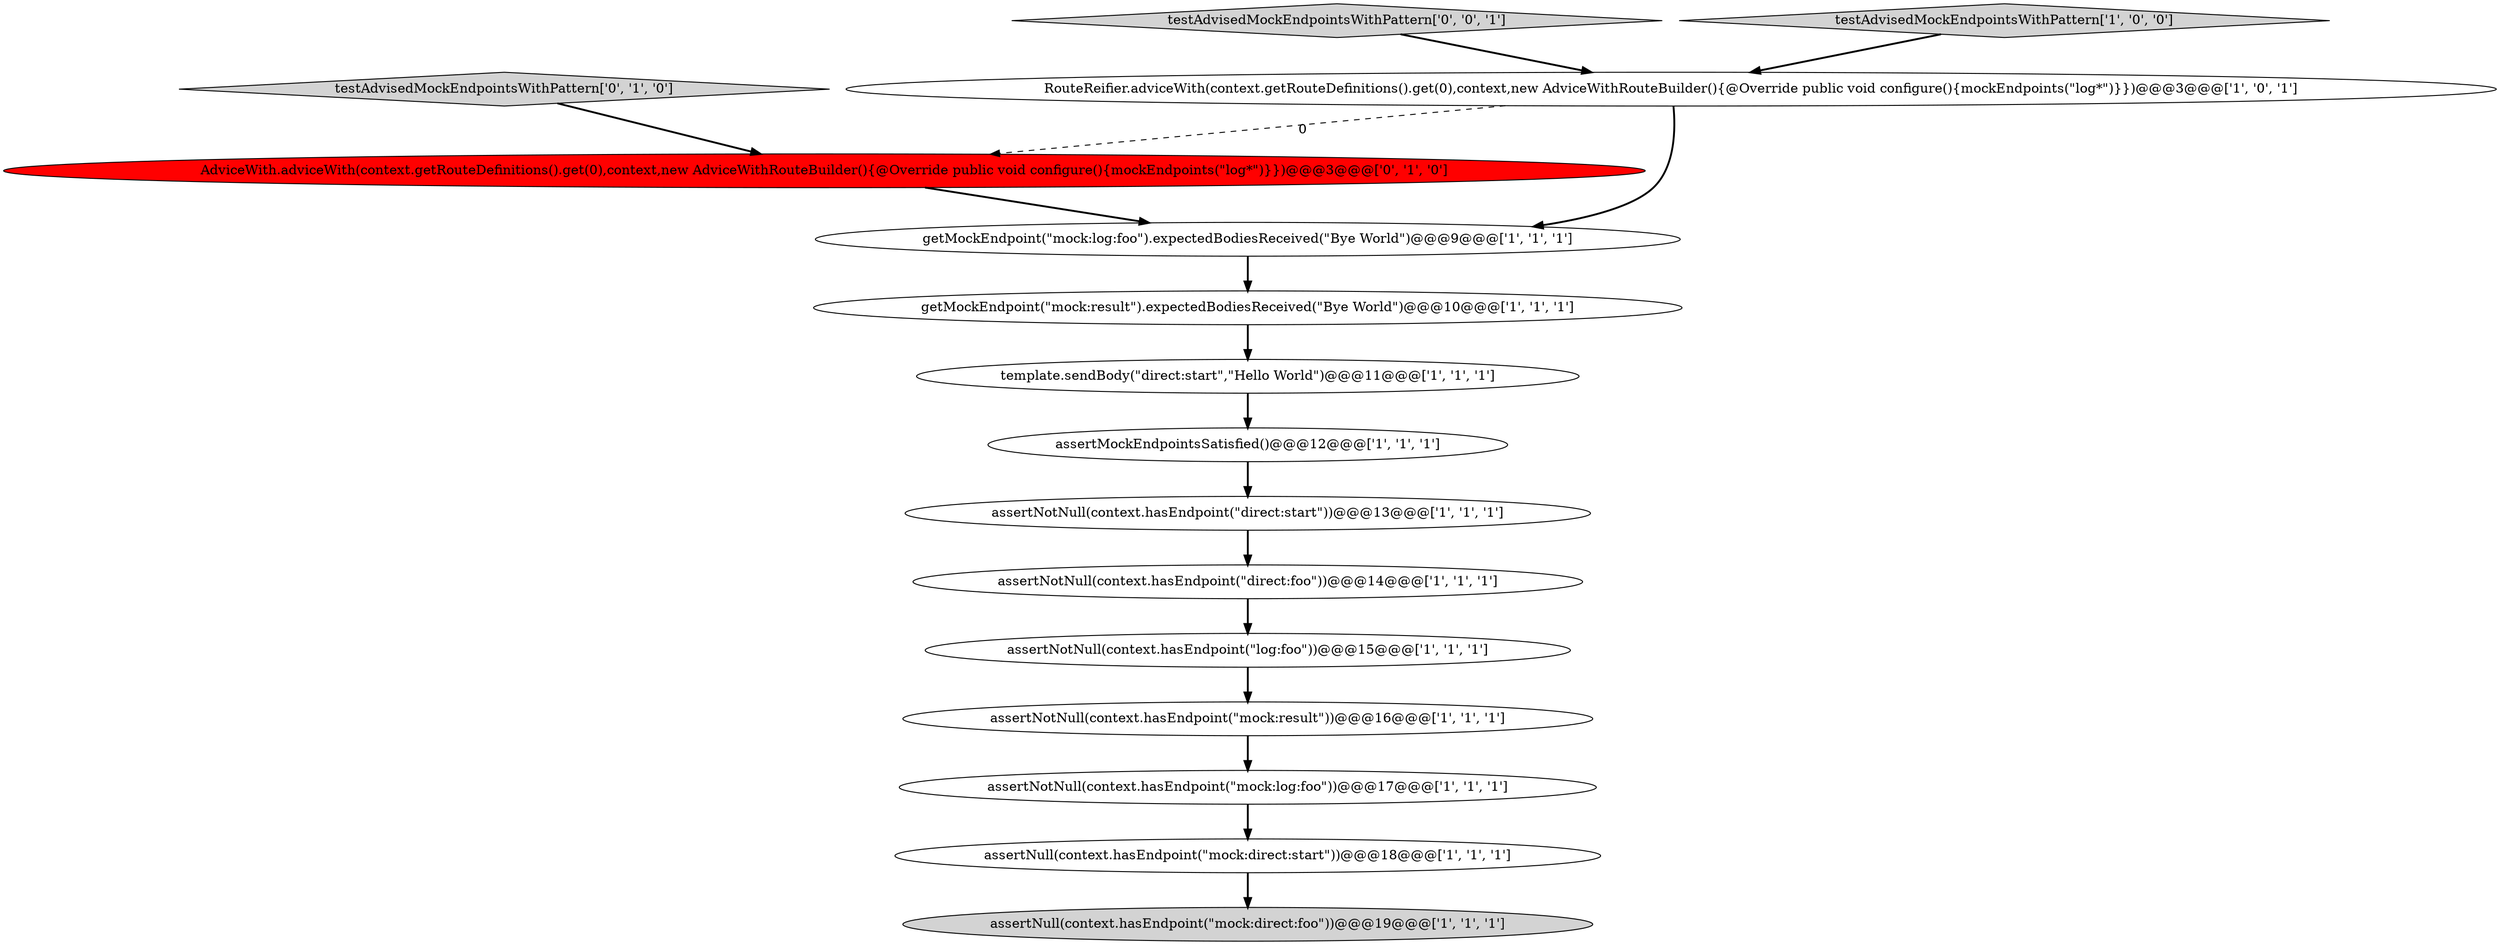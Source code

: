 digraph {
11 [style = filled, label = "assertMockEndpointsSatisfied()@@@12@@@['1', '1', '1']", fillcolor = white, shape = ellipse image = "AAA0AAABBB1BBB"];
10 [style = filled, label = "assertNotNull(context.hasEndpoint(\"direct:start\"))@@@13@@@['1', '1', '1']", fillcolor = white, shape = ellipse image = "AAA0AAABBB1BBB"];
13 [style = filled, label = "testAdvisedMockEndpointsWithPattern['0', '1', '0']", fillcolor = lightgray, shape = diamond image = "AAA0AAABBB2BBB"];
12 [style = filled, label = "assertNull(context.hasEndpoint(\"mock:direct:start\"))@@@18@@@['1', '1', '1']", fillcolor = white, shape = ellipse image = "AAA0AAABBB1BBB"];
6 [style = filled, label = "assertNotNull(context.hasEndpoint(\"mock:log:foo\"))@@@17@@@['1', '1', '1']", fillcolor = white, shape = ellipse image = "AAA0AAABBB1BBB"];
8 [style = filled, label = "template.sendBody(\"direct:start\",\"Hello World\")@@@11@@@['1', '1', '1']", fillcolor = white, shape = ellipse image = "AAA0AAABBB1BBB"];
15 [style = filled, label = "testAdvisedMockEndpointsWithPattern['0', '0', '1']", fillcolor = lightgray, shape = diamond image = "AAA0AAABBB3BBB"];
9 [style = filled, label = "assertNotNull(context.hasEndpoint(\"log:foo\"))@@@15@@@['1', '1', '1']", fillcolor = white, shape = ellipse image = "AAA0AAABBB1BBB"];
14 [style = filled, label = "AdviceWith.adviceWith(context.getRouteDefinitions().get(0),context,new AdviceWithRouteBuilder(){@Override public void configure(){mockEndpoints(\"log*\")}})@@@3@@@['0', '1', '0']", fillcolor = red, shape = ellipse image = "AAA1AAABBB2BBB"];
4 [style = filled, label = "assertNotNull(context.hasEndpoint(\"direct:foo\"))@@@14@@@['1', '1', '1']", fillcolor = white, shape = ellipse image = "AAA0AAABBB1BBB"];
0 [style = filled, label = "testAdvisedMockEndpointsWithPattern['1', '0', '0']", fillcolor = lightgray, shape = diamond image = "AAA0AAABBB1BBB"];
5 [style = filled, label = "getMockEndpoint(\"mock:log:foo\").expectedBodiesReceived(\"Bye World\")@@@9@@@['1', '1', '1']", fillcolor = white, shape = ellipse image = "AAA0AAABBB1BBB"];
7 [style = filled, label = "RouteReifier.adviceWith(context.getRouteDefinitions().get(0),context,new AdviceWithRouteBuilder(){@Override public void configure(){mockEndpoints(\"log*\")}})@@@3@@@['1', '0', '1']", fillcolor = white, shape = ellipse image = "AAA0AAABBB1BBB"];
3 [style = filled, label = "getMockEndpoint(\"mock:result\").expectedBodiesReceived(\"Bye World\")@@@10@@@['1', '1', '1']", fillcolor = white, shape = ellipse image = "AAA0AAABBB1BBB"];
2 [style = filled, label = "assertNotNull(context.hasEndpoint(\"mock:result\"))@@@16@@@['1', '1', '1']", fillcolor = white, shape = ellipse image = "AAA0AAABBB1BBB"];
1 [style = filled, label = "assertNull(context.hasEndpoint(\"mock:direct:foo\"))@@@19@@@['1', '1', '1']", fillcolor = lightgray, shape = ellipse image = "AAA0AAABBB1BBB"];
7->14 [style = dashed, label="0"];
5->3 [style = bold, label=""];
4->9 [style = bold, label=""];
7->5 [style = bold, label=""];
15->7 [style = bold, label=""];
8->11 [style = bold, label=""];
11->10 [style = bold, label=""];
9->2 [style = bold, label=""];
2->6 [style = bold, label=""];
3->8 [style = bold, label=""];
6->12 [style = bold, label=""];
12->1 [style = bold, label=""];
13->14 [style = bold, label=""];
14->5 [style = bold, label=""];
0->7 [style = bold, label=""];
10->4 [style = bold, label=""];
}
